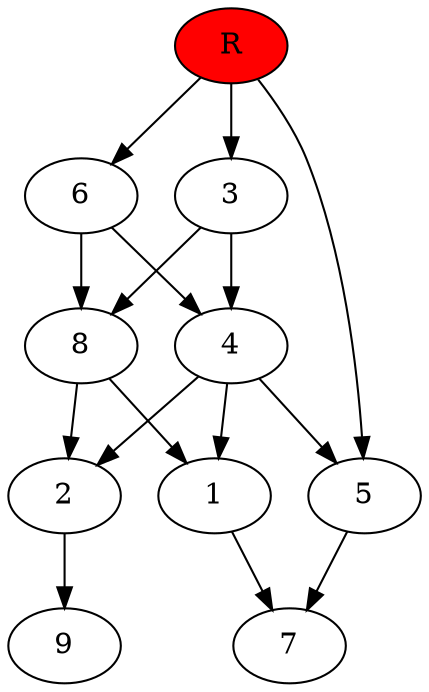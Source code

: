 digraph prb16723 {
	1
	2
	3
	4
	5
	6
	7
	8
	R [fillcolor="#ff0000" style=filled]
	1 -> 7
	2 -> 9
	3 -> 4
	3 -> 8
	4 -> 1
	4 -> 2
	4 -> 5
	5 -> 7
	6 -> 4
	6 -> 8
	8 -> 1
	8 -> 2
	R -> 3
	R -> 5
	R -> 6
}
